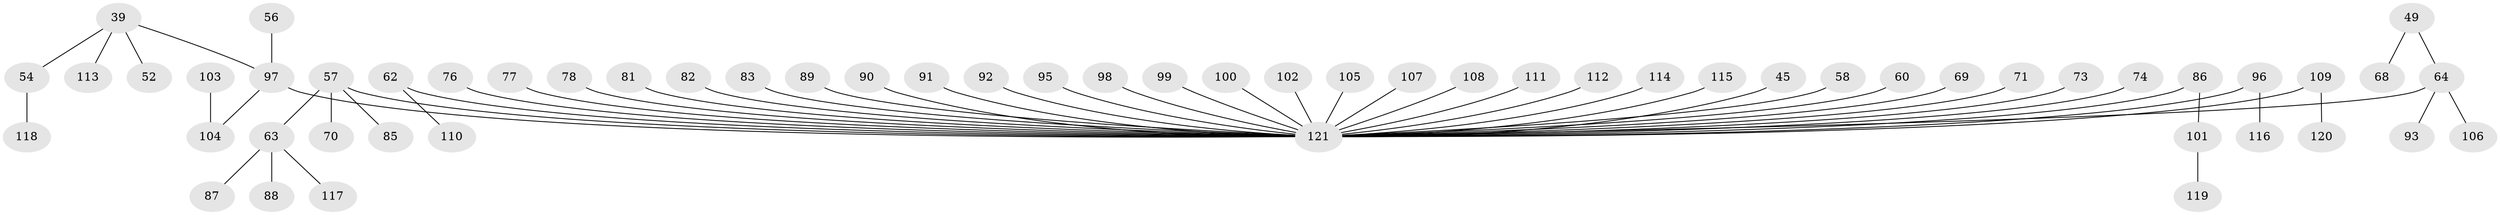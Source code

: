 // original degree distribution, {3: 0.18181818181818182, 4: 0.049586776859504134, 8: 0.008264462809917356, 6: 0.01652892561983471, 2: 0.21487603305785125, 5: 0.01652892561983471, 7: 0.008264462809917356, 1: 0.5041322314049587}
// Generated by graph-tools (version 1.1) at 2025/52/03/09/25 04:52:31]
// undirected, 60 vertices, 59 edges
graph export_dot {
graph [start="1"]
  node [color=gray90,style=filled];
  39;
  45;
  49;
  52;
  54;
  56;
  57 [super="+48"];
  58;
  60;
  62 [super="+61"];
  63;
  64 [super="+25"];
  68;
  69;
  70;
  71;
  73;
  74;
  76;
  77;
  78;
  81;
  82;
  83;
  85;
  86;
  87;
  88;
  89;
  90;
  91;
  92;
  93;
  95;
  96 [super="+47"];
  97 [super="+35"];
  98;
  99;
  100;
  101;
  102;
  103;
  104 [super="+44+59+75+80+94"];
  105;
  106;
  107;
  108;
  109;
  110;
  111;
  112;
  113;
  114;
  115;
  116;
  117;
  118;
  119;
  120;
  121 [super="+7+8+84+31+43+27"];
  39 -- 52;
  39 -- 54;
  39 -- 113;
  39 -- 97;
  45 -- 121;
  49 -- 68;
  49 -- 64;
  54 -- 118;
  56 -- 97;
  57 -- 63;
  57 -- 85;
  57 -- 121;
  57 -- 70;
  58 -- 121;
  60 -- 121;
  62 -- 110;
  62 -- 121;
  63 -- 87;
  63 -- 88;
  63 -- 117;
  64 -- 93;
  64 -- 106;
  64 -- 121;
  69 -- 121;
  71 -- 121;
  73 -- 121;
  74 -- 121;
  76 -- 121;
  77 -- 121;
  78 -- 121;
  81 -- 121;
  82 -- 121;
  83 -- 121;
  86 -- 101;
  86 -- 121;
  89 -- 121;
  90 -- 121;
  91 -- 121;
  92 -- 121;
  95 -- 121;
  96 -- 121;
  96 -- 116;
  97 -- 104;
  97 -- 121;
  98 -- 121;
  99 -- 121;
  100 -- 121;
  101 -- 119;
  102 -- 121;
  103 -- 104;
  105 -- 121;
  107 -- 121;
  108 -- 121;
  109 -- 120;
  109 -- 121;
  111 -- 121;
  112 -- 121;
  114 -- 121;
  115 -- 121;
}
